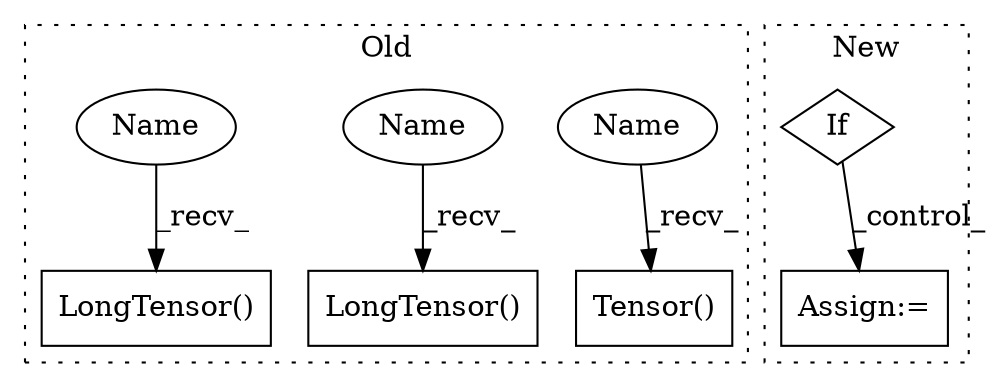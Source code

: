 digraph G {
subgraph cluster0 {
1 [label="LongTensor()" a="75" s="4303,4332" l="17,1" shape="box"];
4 [label="Tensor()" a="75" s="4383,4408" l="13,1" shape="box"];
5 [label="LongTensor()" a="75" s="5154,5183" l="17,1" shape="box"];
6 [label="Name" a="87" s="4383" l="5" shape="ellipse"];
7 [label="Name" a="87" s="4303" l="5" shape="ellipse"];
8 [label="Name" a="87" s="5154" l="5" shape="ellipse"];
label = "Old";
style="dotted";
}
subgraph cluster1 {
2 [label="If" a="96" s="2191" l="3" shape="diamond"];
3 [label="Assign:=" a="68" s="2911" l="3" shape="box"];
label = "New";
style="dotted";
}
2 -> 3 [label="_control_"];
6 -> 4 [label="_recv_"];
7 -> 1 [label="_recv_"];
8 -> 5 [label="_recv_"];
}